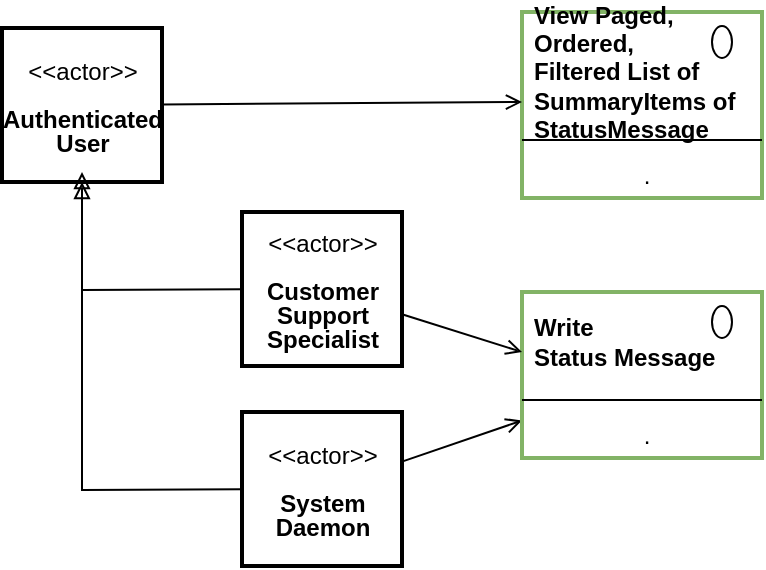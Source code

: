 <mxfile compressed="false" version="20.3.0" type="device">
  <diagram id="EolY4kBKU89a1tHCZlCg" name="SysStatus">
    <mxGraphModel dx="782" dy="517" grid="1" gridSize="10" guides="1" tooltips="1" connect="0" arrows="1" fold="1" page="1" pageScale="1" pageWidth="827" pageHeight="1169" math="0" shadow="0">
      <root>
        <mxCell id="32lxiAtwSbNcVohbTVrE-0" />
        <mxCell id="32lxiAtwSbNcVohbTVrE-1" parent="32lxiAtwSbNcVohbTVrE-0" />
        <mxCell id="GP0h0LNX_-3c74tFgDjU-0" value="" style="fontStyle=1;align=center;verticalAlign=top;childLayout=stackLayout;horizontal=1;horizontalStack=0;resizeParent=1;resizeParentMax=0;resizeLast=0;marginBottom=0;strokeColor=#82b366;strokeWidth=2;fillColor=none;" parent="32lxiAtwSbNcVohbTVrE-1" vertex="1">
          <mxGeometry x="380" y="160" width="120" height="93" as="geometry" />
        </mxCell>
        <mxCell id="GP0h0LNX_-3c74tFgDjU-1" value="View Paged, &lt;br&gt;Ordered, &lt;br&gt;Filtered List of&amp;nbsp;&lt;br&gt;SummaryItems of&lt;br&gt;StatusMessage" style="html=1;align=left;spacingLeft=4;verticalAlign=middle;strokeColor=none;fillColor=none;fontStyle=1" parent="GP0h0LNX_-3c74tFgDjU-0" vertex="1">
          <mxGeometry width="120" height="60" as="geometry" />
        </mxCell>
        <mxCell id="GP0h0LNX_-3c74tFgDjU-2" value="" style="shape=ellipse;" parent="GP0h0LNX_-3c74tFgDjU-1" vertex="1">
          <mxGeometry x="1" width="10" height="16" relative="1" as="geometry">
            <mxPoint x="-25" y="7" as="offset" />
          </mxGeometry>
        </mxCell>
        <mxCell id="GP0h0LNX_-3c74tFgDjU-3" value="" style="line;strokeWidth=1;fillColor=none;align=left;verticalAlign=middle;spacingTop=-1;spacingLeft=3;spacingRight=3;rotatable=0;labelPosition=right;points=[];portConstraint=eastwest;" parent="GP0h0LNX_-3c74tFgDjU-0" vertex="1">
          <mxGeometry y="60" width="120" height="8" as="geometry" />
        </mxCell>
        <mxCell id="GP0h0LNX_-3c74tFgDjU-4" value="." style="html=1;align=center;spacingLeft=4;verticalAlign=top;strokeColor=none;fillColor=none;" parent="GP0h0LNX_-3c74tFgDjU-0" vertex="1">
          <mxGeometry y="68" width="120" height="25" as="geometry" />
        </mxCell>
        <mxCell id="GP0h0LNX_-3c74tFgDjU-6" style="edgeStyle=none;rounded=0;orthogonalLoop=1;jettySize=auto;html=1;entryX=0;entryY=0.75;entryDx=0;entryDy=0;endArrow=open;endFill=0;" parent="32lxiAtwSbNcVohbTVrE-1" source="GP0h0LNX_-3c74tFgDjU-5" target="GP0h0LNX_-3c74tFgDjU-1" edge="1">
          <mxGeometry relative="1" as="geometry" />
        </mxCell>
        <mxCell id="GP0h0LNX_-3c74tFgDjU-5" value="&lt;p style=&quot;line-height: 100%&quot;&gt;&amp;lt;&amp;lt;actor&amp;gt;&amp;gt;&lt;br&gt;&lt;br&gt;&lt;b&gt;Authenticated&lt;br&gt;User&lt;/b&gt;&lt;/p&gt;" style="text;html=1;align=center;verticalAlign=middle;dashed=0;strokeColor=#000000;strokeWidth=2;" parent="32lxiAtwSbNcVohbTVrE-1" vertex="1">
          <mxGeometry x="120" y="168" width="80" height="77" as="geometry" />
        </mxCell>
        <mxCell id="GP0h0LNX_-3c74tFgDjU-13" style="edgeStyle=none;rounded=0;orthogonalLoop=1;jettySize=auto;html=1;entryX=0;entryY=0.25;entryDx=0;entryDy=0;endArrow=open;endFill=0;" parent="32lxiAtwSbNcVohbTVrE-1" source="GP0h0LNX_-3c74tFgDjU-7" target="GP0h0LNX_-3c74tFgDjU-12" edge="1">
          <mxGeometry relative="1" as="geometry" />
        </mxCell>
        <mxCell id="GP0h0LNX_-3c74tFgDjU-18" style="edgeStyle=none;rounded=0;orthogonalLoop=1;jettySize=auto;html=1;endArrow=block;endFill=0;" parent="32lxiAtwSbNcVohbTVrE-1" source="GP0h0LNX_-3c74tFgDjU-7" edge="1">
          <mxGeometry relative="1" as="geometry">
            <mxPoint x="160.0" y="240.0" as="targetPoint" />
            <Array as="points">
              <mxPoint x="160" y="399" />
            </Array>
          </mxGeometry>
        </mxCell>
        <mxCell id="GP0h0LNX_-3c74tFgDjU-7" value="&lt;p style=&quot;line-height: 100%&quot;&gt;&amp;lt;&amp;lt;actor&amp;gt;&amp;gt;&lt;br&gt;&lt;br&gt;&lt;b&gt;System &lt;br&gt;Daemon&lt;/b&gt;&lt;/p&gt;" style="text;html=1;align=center;verticalAlign=middle;dashed=0;strokeColor=#000000;strokeWidth=2;" parent="32lxiAtwSbNcVohbTVrE-1" vertex="1">
          <mxGeometry x="240" y="360" width="80" height="77" as="geometry" />
        </mxCell>
        <mxCell id="GP0h0LNX_-3c74tFgDjU-8" value="" style="fontStyle=1;align=center;verticalAlign=top;childLayout=stackLayout;horizontal=1;horizontalStack=0;resizeParent=1;resizeParentMax=0;resizeLast=0;marginBottom=0;strokeColor=#82b366;strokeWidth=2;fillColor=none;" parent="32lxiAtwSbNcVohbTVrE-1" vertex="1">
          <mxGeometry x="380" y="300" width="120" height="83" as="geometry" />
        </mxCell>
        <mxCell id="GP0h0LNX_-3c74tFgDjU-9" value="Write &lt;br&gt;Status Message" style="html=1;align=left;spacingLeft=4;verticalAlign=middle;strokeColor=none;fillColor=none;fontStyle=1" parent="GP0h0LNX_-3c74tFgDjU-8" vertex="1">
          <mxGeometry width="120" height="50" as="geometry" />
        </mxCell>
        <mxCell id="GP0h0LNX_-3c74tFgDjU-10" value="" style="shape=ellipse;" parent="GP0h0LNX_-3c74tFgDjU-9" vertex="1">
          <mxGeometry x="1" width="10" height="16" relative="1" as="geometry">
            <mxPoint x="-25" y="7" as="offset" />
          </mxGeometry>
        </mxCell>
        <mxCell id="GP0h0LNX_-3c74tFgDjU-11" value="" style="line;strokeWidth=1;fillColor=none;align=left;verticalAlign=middle;spacingTop=-1;spacingLeft=3;spacingRight=3;rotatable=0;labelPosition=right;points=[];portConstraint=eastwest;" parent="GP0h0LNX_-3c74tFgDjU-8" vertex="1">
          <mxGeometry y="50" width="120" height="8" as="geometry" />
        </mxCell>
        <mxCell id="GP0h0LNX_-3c74tFgDjU-12" value="." style="html=1;align=center;spacingLeft=4;verticalAlign=top;strokeColor=none;fillColor=none;" parent="GP0h0LNX_-3c74tFgDjU-8" vertex="1">
          <mxGeometry y="58" width="120" height="25" as="geometry" />
        </mxCell>
        <mxCell id="GP0h0LNX_-3c74tFgDjU-15" style="edgeStyle=none;rounded=0;orthogonalLoop=1;jettySize=auto;html=1;endArrow=open;endFill=0;" parent="32lxiAtwSbNcVohbTVrE-1" source="GP0h0LNX_-3c74tFgDjU-14" edge="1">
          <mxGeometry relative="1" as="geometry">
            <mxPoint x="380" y="330" as="targetPoint" />
          </mxGeometry>
        </mxCell>
        <mxCell id="GP0h0LNX_-3c74tFgDjU-16" style="edgeStyle=none;rounded=0;orthogonalLoop=1;jettySize=auto;html=1;entryX=0.5;entryY=1;entryDx=0;entryDy=0;endArrow=block;endFill=0;" parent="32lxiAtwSbNcVohbTVrE-1" source="GP0h0LNX_-3c74tFgDjU-14" target="GP0h0LNX_-3c74tFgDjU-5" edge="1">
          <mxGeometry relative="1" as="geometry">
            <Array as="points">
              <mxPoint x="160" y="299" />
            </Array>
          </mxGeometry>
        </mxCell>
        <mxCell id="GP0h0LNX_-3c74tFgDjU-14" value="&lt;p style=&quot;line-height: 100%&quot;&gt;&amp;lt;&amp;lt;actor&amp;gt;&amp;gt;&lt;br&gt;&lt;br&gt;&lt;b&gt;Customer &lt;br&gt;Support&lt;br&gt;Specialist&lt;/b&gt;&lt;/p&gt;" style="text;html=1;align=center;verticalAlign=middle;dashed=0;strokeColor=#000000;strokeWidth=2;" parent="32lxiAtwSbNcVohbTVrE-1" vertex="1">
          <mxGeometry x="240" y="260" width="80" height="77" as="geometry" />
        </mxCell>
        <mxCell id="34_A6kkSIdTJEJZj7RB--0" value="Title" parent="32lxiAtwSbNcVohbTVrE-0" visible="0" />
        <mxCell id="eDF7SFJ-pdUWGWhBbYTZ-11" value="&lt;font style=&quot;font-size: 12px&quot;&gt;&lt;span style=&quot;font-size: 12px&quot;&gt;Diagram: Base&amp;nbsp;&lt;/span&gt;System&amp;nbsp;&lt;span style=&quot;font-size: 12px&quot;&gt;Logical Module -&amp;nbsp;&lt;/span&gt;&lt;span style=&quot;font-size: 12px&quot;&gt;Functionality -&amp;nbsp;&lt;/span&gt;System Status Messages&lt;/font&gt;" style="text;strokeColor=none;fillColor=none;html=1;fontSize=12;fontStyle=2;verticalAlign=middle;align=left;shadow=0;glass=0;comic=0;opacity=30;fontColor=#808080;" parent="34_A6kkSIdTJEJZj7RB--0" vertex="1">
          <mxGeometry x="120" y="437" width="520" height="28" as="geometry" />
        </mxCell>
      </root>
    </mxGraphModel>
  </diagram>
</mxfile>
